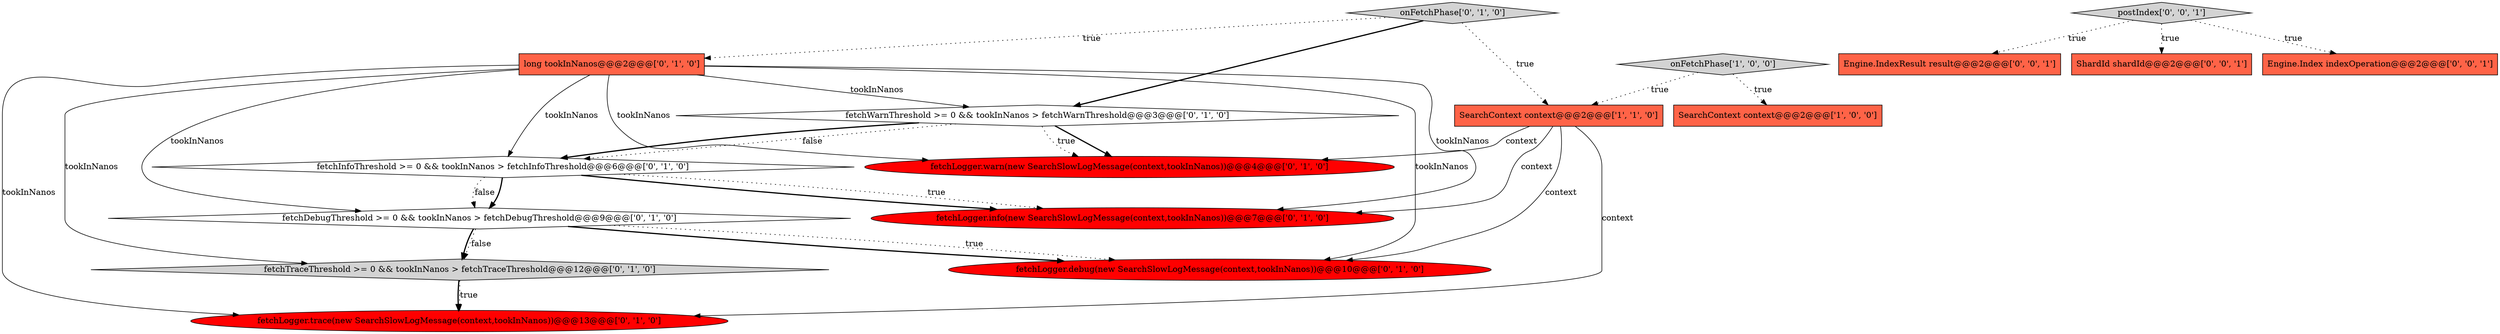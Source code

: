digraph {
10 [style = filled, label = "fetchDebugThreshold >= 0 && tookInNanos > fetchDebugThreshold@@@9@@@['0', '1', '0']", fillcolor = white, shape = diamond image = "AAA0AAABBB2BBB"];
9 [style = filled, label = "fetchLogger.debug(new SearchSlowLogMessage(context,tookInNanos))@@@10@@@['0', '1', '0']", fillcolor = red, shape = ellipse image = "AAA1AAABBB2BBB"];
8 [style = filled, label = "long tookInNanos@@@2@@@['0', '1', '0']", fillcolor = tomato, shape = box image = "AAA0AAABBB2BBB"];
7 [style = filled, label = "fetchInfoThreshold >= 0 && tookInNanos > fetchInfoThreshold@@@6@@@['0', '1', '0']", fillcolor = white, shape = diamond image = "AAA0AAABBB2BBB"];
11 [style = filled, label = "onFetchPhase['0', '1', '0']", fillcolor = lightgray, shape = diamond image = "AAA0AAABBB2BBB"];
14 [style = filled, label = "Engine.IndexResult result@@@2@@@['0', '0', '1']", fillcolor = tomato, shape = box image = "AAA0AAABBB3BBB"];
1 [style = filled, label = "onFetchPhase['1', '0', '0']", fillcolor = lightgray, shape = diamond image = "AAA0AAABBB1BBB"];
15 [style = filled, label = "ShardId shardId@@@2@@@['0', '0', '1']", fillcolor = tomato, shape = box image = "AAA0AAABBB3BBB"];
6 [style = filled, label = "fetchLogger.info(new SearchSlowLogMessage(context,tookInNanos))@@@7@@@['0', '1', '0']", fillcolor = red, shape = ellipse image = "AAA1AAABBB2BBB"];
2 [style = filled, label = "SearchContext context@@@2@@@['1', '1', '0']", fillcolor = tomato, shape = box image = "AAA0AAABBB1BBB"];
12 [style = filled, label = "fetchLogger.trace(new SearchSlowLogMessage(context,tookInNanos))@@@13@@@['0', '1', '0']", fillcolor = red, shape = ellipse image = "AAA1AAABBB2BBB"];
4 [style = filled, label = "fetchTraceThreshold >= 0 && tookInNanos > fetchTraceThreshold@@@12@@@['0', '1', '0']", fillcolor = lightgray, shape = diamond image = "AAA0AAABBB2BBB"];
13 [style = filled, label = "Engine.Index indexOperation@@@2@@@['0', '0', '1']", fillcolor = tomato, shape = box image = "AAA0AAABBB3BBB"];
0 [style = filled, label = "SearchContext context@@@2@@@['1', '0', '0']", fillcolor = tomato, shape = box image = "AAA0AAABBB1BBB"];
16 [style = filled, label = "postIndex['0', '0', '1']", fillcolor = lightgray, shape = diamond image = "AAA0AAABBB3BBB"];
3 [style = filled, label = "fetchWarnThreshold >= 0 && tookInNanos > fetchWarnThreshold@@@3@@@['0', '1', '0']", fillcolor = white, shape = diamond image = "AAA0AAABBB2BBB"];
5 [style = filled, label = "fetchLogger.warn(new SearchSlowLogMessage(context,tookInNanos))@@@4@@@['0', '1', '0']", fillcolor = red, shape = ellipse image = "AAA1AAABBB2BBB"];
7->6 [style = dotted, label="true"];
2->5 [style = solid, label="context"];
16->13 [style = dotted, label="true"];
7->10 [style = bold, label=""];
8->7 [style = solid, label="tookInNanos"];
3->7 [style = dotted, label="false"];
8->6 [style = solid, label="tookInNanos"];
8->12 [style = solid, label="tookInNanos"];
10->9 [style = dotted, label="true"];
2->6 [style = solid, label="context"];
2->12 [style = solid, label="context"];
3->5 [style = bold, label=""];
11->2 [style = dotted, label="true"];
3->5 [style = dotted, label="true"];
8->3 [style = solid, label="tookInNanos"];
3->7 [style = bold, label=""];
11->3 [style = bold, label=""];
16->14 [style = dotted, label="true"];
7->6 [style = bold, label=""];
8->10 [style = solid, label="tookInNanos"];
8->4 [style = solid, label="tookInNanos"];
10->4 [style = dotted, label="false"];
10->4 [style = bold, label=""];
7->10 [style = dotted, label="false"];
4->12 [style = bold, label=""];
11->8 [style = dotted, label="true"];
10->9 [style = bold, label=""];
1->0 [style = dotted, label="true"];
1->2 [style = dotted, label="true"];
4->12 [style = dotted, label="true"];
8->9 [style = solid, label="tookInNanos"];
2->9 [style = solid, label="context"];
8->5 [style = solid, label="tookInNanos"];
16->15 [style = dotted, label="true"];
}
